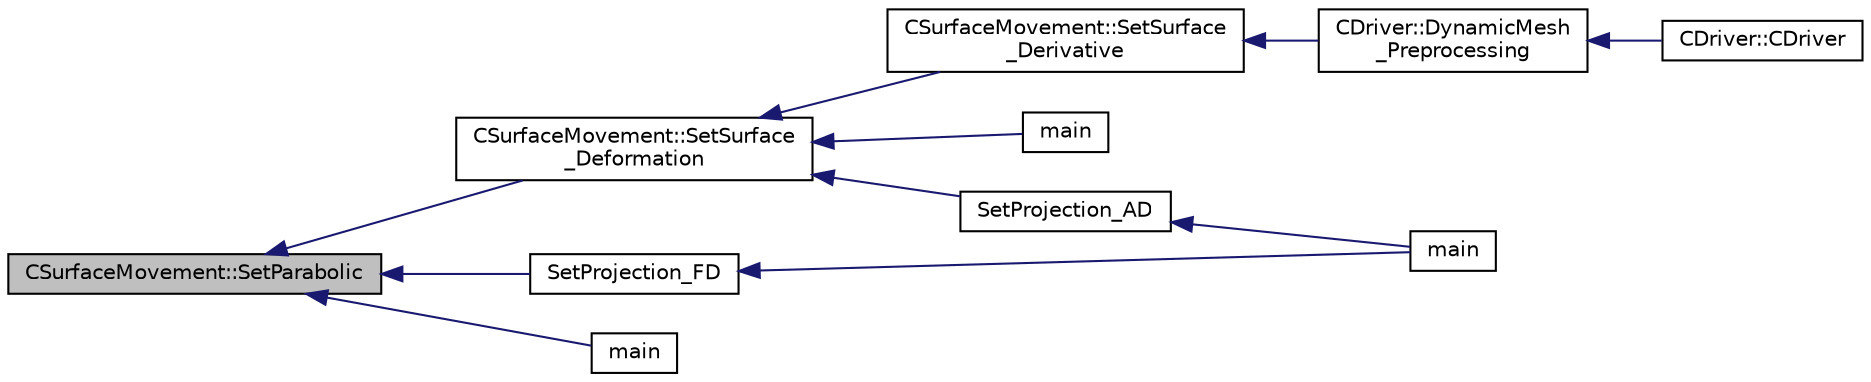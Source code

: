 digraph "CSurfaceMovement::SetParabolic"
{
  edge [fontname="Helvetica",fontsize="10",labelfontname="Helvetica",labelfontsize="10"];
  node [fontname="Helvetica",fontsize="10",shape=record];
  rankdir="LR";
  Node798 [label="CSurfaceMovement::SetParabolic",height=0.2,width=0.4,color="black", fillcolor="grey75", style="filled", fontcolor="black"];
  Node798 -> Node799 [dir="back",color="midnightblue",fontsize="10",style="solid",fontname="Helvetica"];
  Node799 [label="CSurfaceMovement::SetSurface\l_Deformation",height=0.2,width=0.4,color="black", fillcolor="white", style="filled",URL="$class_c_surface_movement.html#a23bec9fbe1bcd7f6117100de93381ac3",tooltip="Set the surface/boundary deformation. "];
  Node799 -> Node800 [dir="back",color="midnightblue",fontsize="10",style="solid",fontname="Helvetica"];
  Node800 [label="CSurfaceMovement::SetSurface\l_Derivative",height=0.2,width=0.4,color="black", fillcolor="white", style="filled",URL="$class_c_surface_movement.html#af6aac73d04565bf6e9b81305b66e97e7",tooltip="Set derivatives of the surface/boundary deformation. "];
  Node800 -> Node801 [dir="back",color="midnightblue",fontsize="10",style="solid",fontname="Helvetica"];
  Node801 [label="CDriver::DynamicMesh\l_Preprocessing",height=0.2,width=0.4,color="black", fillcolor="white", style="filled",URL="$class_c_driver.html#af585d91d9c08dbddcc2b3e67dd5f5af9",tooltip="GridMovement_Preprocessing. "];
  Node801 -> Node802 [dir="back",color="midnightblue",fontsize="10",style="solid",fontname="Helvetica"];
  Node802 [label="CDriver::CDriver",height=0.2,width=0.4,color="black", fillcolor="white", style="filled",URL="$class_c_driver.html#a3fca4a013a6efa9bbb38fe78a86b5f3d",tooltip="Constructor of the class. "];
  Node799 -> Node803 [dir="back",color="midnightblue",fontsize="10",style="solid",fontname="Helvetica"];
  Node803 [label="main",height=0.2,width=0.4,color="black", fillcolor="white", style="filled",URL="$_s_u2___d_e_f_8cpp.html#a0ddf1224851353fc92bfbff6f499fa97"];
  Node799 -> Node804 [dir="back",color="midnightblue",fontsize="10",style="solid",fontname="Helvetica"];
  Node804 [label="SetProjection_AD",height=0.2,width=0.4,color="black", fillcolor="white", style="filled",URL="$_s_u2___d_o_t_8cpp.html#a3fceed882e8eb3d6796c8e8396af7d87",tooltip="Projection of the surface sensitivity using algorithmic differentiation (AD). "];
  Node804 -> Node805 [dir="back",color="midnightblue",fontsize="10",style="solid",fontname="Helvetica"];
  Node805 [label="main",height=0.2,width=0.4,color="black", fillcolor="white", style="filled",URL="$_s_u2___d_o_t_8cpp.html#a0ddf1224851353fc92bfbff6f499fa97"];
  Node798 -> Node806 [dir="back",color="midnightblue",fontsize="10",style="solid",fontname="Helvetica"];
  Node806 [label="SetProjection_FD",height=0.2,width=0.4,color="black", fillcolor="white", style="filled",URL="$_s_u2___d_o_t_8cpp.html#a5c5163a755085e03f1dfa23aeb7e21f2",tooltip="Projection of the surface sensitivity using finite differences (FD). "];
  Node806 -> Node805 [dir="back",color="midnightblue",fontsize="10",style="solid",fontname="Helvetica"];
  Node798 -> Node807 [dir="back",color="midnightblue",fontsize="10",style="solid",fontname="Helvetica"];
  Node807 [label="main",height=0.2,width=0.4,color="black", fillcolor="white", style="filled",URL="$_s_u2___g_e_o_8cpp.html#a0ddf1224851353fc92bfbff6f499fa97"];
}
